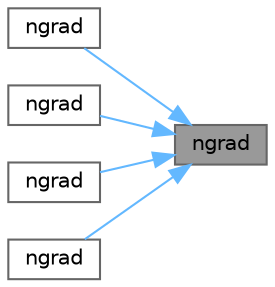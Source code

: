 digraph "ngrad"
{
 // LATEX_PDF_SIZE
  bgcolor="transparent";
  edge [fontname=Helvetica,fontsize=10,labelfontname=Helvetica,labelfontsize=10];
  node [fontname=Helvetica,fontsize=10,shape=box,height=0.2,width=0.4];
  rankdir="RL";
  Node1 [id="Node000001",label="ngrad",height=0.2,width=0.4,color="gray40", fillcolor="grey60", style="filled", fontcolor="black",tooltip=" "];
  Node1 -> Node2 [id="edge1_Node000001_Node000002",dir="back",color="steelblue1",style="solid",tooltip=" "];
  Node2 [id="Node000002",label="ngrad",height=0.2,width=0.4,color="grey40", fillcolor="white", style="filled",URL="$namespaceFoam_1_1fac.html#a1fb68371bcc548ab3a28e47281a7f65c",tooltip=" "];
  Node1 -> Node3 [id="edge2_Node000001_Node000003",dir="back",color="steelblue1",style="solid",tooltip=" "];
  Node3 [id="Node000003",label="ngrad",height=0.2,width=0.4,color="grey40", fillcolor="white", style="filled",URL="$namespaceFoam_1_1fac.html#af7ba3f75bbf6b61daad508bb1aafcd1e",tooltip=" "];
  Node1 -> Node4 [id="edge3_Node000001_Node000004",dir="back",color="steelblue1",style="solid",tooltip=" "];
  Node4 [id="Node000004",label="ngrad",height=0.2,width=0.4,color="grey40", fillcolor="white", style="filled",URL="$namespaceFoam_1_1fac.html#aefe300393a980bf70298702c1296a513",tooltip=" "];
  Node1 -> Node5 [id="edge4_Node000001_Node000005",dir="back",color="steelblue1",style="solid",tooltip=" "];
  Node5 [id="Node000005",label="ngrad",height=0.2,width=0.4,color="grey40", fillcolor="white", style="filled",URL="$namespaceFoam_1_1fac.html#a5f655f957824115397a0ef34e2e74128",tooltip=" "];
}
